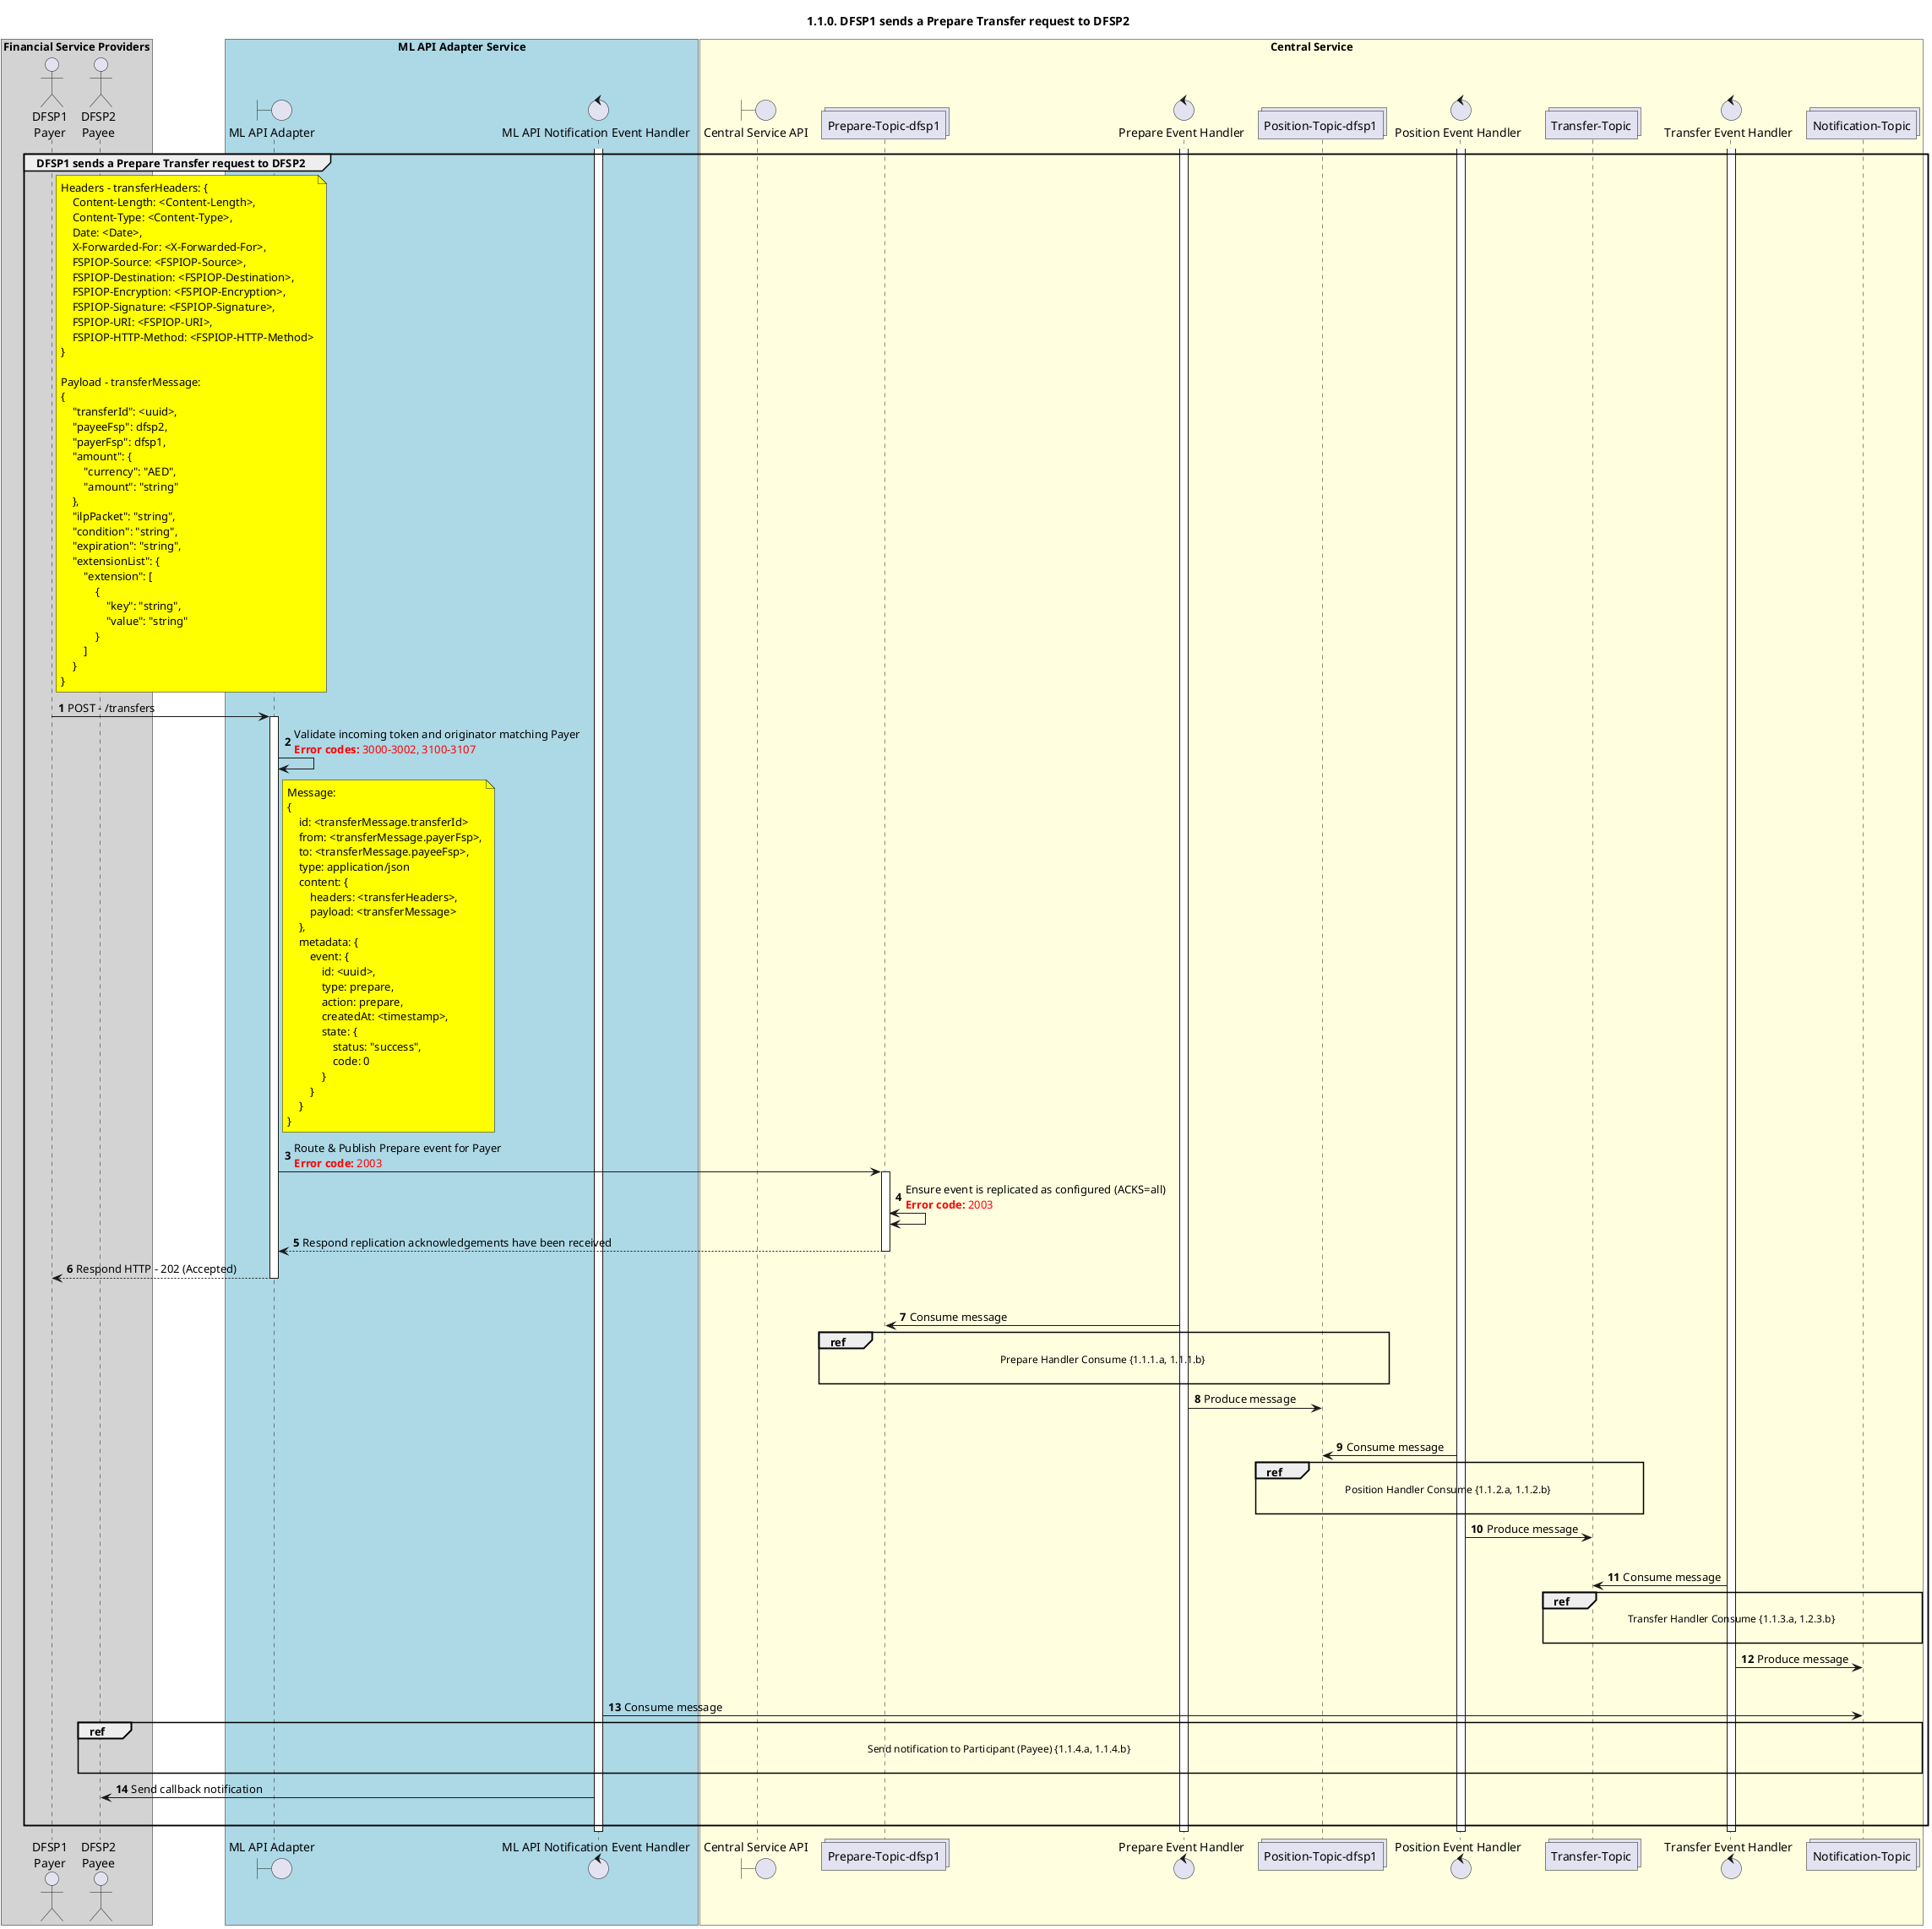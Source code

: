 @startuml
' declate title
title 1.1.0. DFSP1 sends a Prepare Transfer request to DFSP2

autonumber

' Actor Keys:
'   boundary - APIs/Interfaces, etc
'   collections - Kafka Topics
'   control - Kafka Consumers
'   entity - Database Access Objects
'   database - Database Persistance Store

' declare actors
actor "DFSP1\nPayer" as DFSP1
actor "DFSP2\nPayee" as DFSP2
boundary "ML API Adapter" as MLAPI
control "ML API Notification Event Handler" as NOTIFY_HANDLER
boundary "Central Service API" as CSAPI
collections "Prepare-Topic-dfsp1" as TOPIC_PREPARE_DFSP1
control "Prepare Event Handler" as PREP_HANDLER
collections "Position-Topic-dfsp1" as TOPIC_POSITION_DFSP1
control "Position Event Handler" as POS_HANDLER
collections "Transfer-Topic" as TOPIC_TRANSFERS
control "Transfer Event Handler" as TRANS_HANDLER
collections "Notification-Topic" as TOPIC_NOTIFICATIONS

box "Financial Service Providers" #lightGray
	participant DFSP1
	participant DFSP2
end box

box "ML API Adapter Service" #LightBlue
	participant MLAPI
	participant NOTIFY_HANDLER
end box

box "Central Service" #LightYellow
    participant CSAPI
	participant TOPIC_PREPARE_DFSP1
    participant PREP_HANDLER
    participant TOPIC_POSITION_DFSP1
    participant POS_HANDLER
    participant TOPIC_TRANSFERS
    participant TRANS_HANDLER
    participant TOPIC_NOTIFICATIONS
end box

' start flow
activate NOTIFY_HANDLER
activate PREP_HANDLER
activate POS_HANDLER
activate TRANS_HANDLER
group DFSP1 sends a Prepare Transfer request to DFSP2
    note right of DFSP1 #yellow
        Headers - transferHeaders: {
            Content-Length: <Content-Length>,
            Content-Type: <Content-Type>,
            Date: <Date>,
            X-Forwarded-For: <X-Forwarded-For>,
            FSPIOP-Source: <FSPIOP-Source>,
            FSPIOP-Destination: <FSPIOP-Destination>,
            FSPIOP-Encryption: <FSPIOP-Encryption>,
            FSPIOP-Signature: <FSPIOP-Signature>,
            FSPIOP-URI: <FSPIOP-URI>,
            FSPIOP-HTTP-Method: <FSPIOP-HTTP-Method>
        }

        Payload - transferMessage:
        {
            "transferId": <uuid>,
            "payeeFsp": dfsp2,
            "payerFsp": dfsp1,
            "amount": {
                "currency": "AED",
                "amount": "string"
            },
            "ilpPacket": "string",
            "condition": "string",
            "expiration": "string",
            "extensionList": {
                "extension": [
                    {
                        "key": "string",
                        "value": "string"
                    }
                ]
            }
        }
    end note
    DFSP1 -> MLAPI: POST - /transfers
    activate MLAPI
    MLAPI -> MLAPI: Validate incoming token and originator matching Payer\n<color #FF0000><b>Error codes:</b> 3000-3002, 3100-3107</color>
    note right of MLAPI #yellow
        Message:
        {
            id: <transferMessage.transferId>
            from: <transferMessage.payerFsp>,
            to: <transferMessage.payeeFsp>,
            type: application/json
            content: {
                headers: <transferHeaders>,
                payload: <transferMessage>
            },
            metadata: {
                event: {
                    id: <uuid>,
                    type: prepare,
                    action: prepare,
                    createdAt: <timestamp>,
                    state: {
                        status: "success",
                        code: 0
                    }
                }
            }
        }
    end note
    MLAPI -> TOPIC_PREPARE_DFSP1: Route & Publish Prepare event for Payer\n<color #FF0000><b>Error code:</b> 2003</color>
    activate TOPIC_PREPARE_DFSP1
    TOPIC_PREPARE_DFSP1 <-> TOPIC_PREPARE_DFSP1: Ensure event is replicated as configured (ACKS=all)\n<color #FF0000><b>Error code:</b> 2003</color>
    TOPIC_PREPARE_DFSP1 --> MLAPI: Respond replication acknowledgements have been received
    deactivate TOPIC_PREPARE_DFSP1
    MLAPI ---> DFSP1: Respond HTTP - 202 (Accepted)
    deactivate MLAPI
    |||
    TOPIC_PREPARE_DFSP1 <- PREP_HANDLER: Consume message
    ref over TOPIC_PREPARE_DFSP1, PREP_HANDLER, TOPIC_POSITION_DFSP1 :  Prepare Handler Consume {1.1.1.a, 1.1.1.b} \n
    PREP_HANDLER -> TOPIC_POSITION_DFSP1: Produce message
    |||
    TOPIC_POSITION_DFSP1 <- POS_HANDLER: Consume message
    ref over TOPIC_POSITION_DFSP1, POS_HANDLER, TOPIC_TRANSFERS : Position Handler Consume {1.1.2.a, 1.1.2.b} \n
    POS_HANDLER -> TOPIC_TRANSFERS: Produce message
    |||
    TOPIC_TRANSFERS <- TRANS_HANDLER: Consume message
    ref over TOPIC_TRANSFERS, TRANS_HANDLER, TOPIC_NOTIFICATIONS : Transfer Handler Consume {1.1.3.a, 1.2.3.b} \n
    TRANS_HANDLER -> TOPIC_NOTIFICATIONS: Produce message
    |||
    TOPIC_NOTIFICATIONS <- NOTIFY_HANDLER: Consume message
    ref over DFSP2, TOPIC_NOTIFICATIONS : Send notification to Participant (Payee) {1.1.4.a, 1.1.4.b} \n
    NOTIFY_HANDLER -> DFSP2: Send callback notification
    |||
end
deactivate TRANS_HANDLER
deactivate POS_HANDLER
deactivate PREP_HANDLER
deactivate NOTIFY_HANDLER
@enduml
